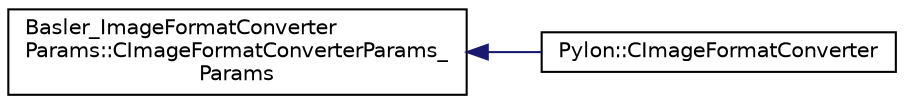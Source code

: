 digraph "Graphical Class Hierarchy"
{
  edge [fontname="Helvetica",fontsize="10",labelfontname="Helvetica",labelfontsize="10"];
  node [fontname="Helvetica",fontsize="10",shape=record];
  rankdir="LR";
  Node1 [label="Basler_ImageFormatConverter\lParams::CImageFormatConverterParams_\lParams",height=0.2,width=0.4,color="black", fillcolor="white", style="filled",URL="$class_basler___image_format_converter_params_1_1_c_image_format_converter_params___params.html",tooltip="Interface to image format converter parameters. "];
  Node1 -> Node2 [dir="back",color="midnightblue",fontsize="10",style="solid",fontname="Helvetica"];
  Node2 [label="Pylon::CImageFormatConverter",height=0.2,width=0.4,color="black", fillcolor="white", style="filled",URL="$class_pylon_1_1_c_image_format_converter.html",tooltip="Creates new images by converting a source image to another format. "];
}

